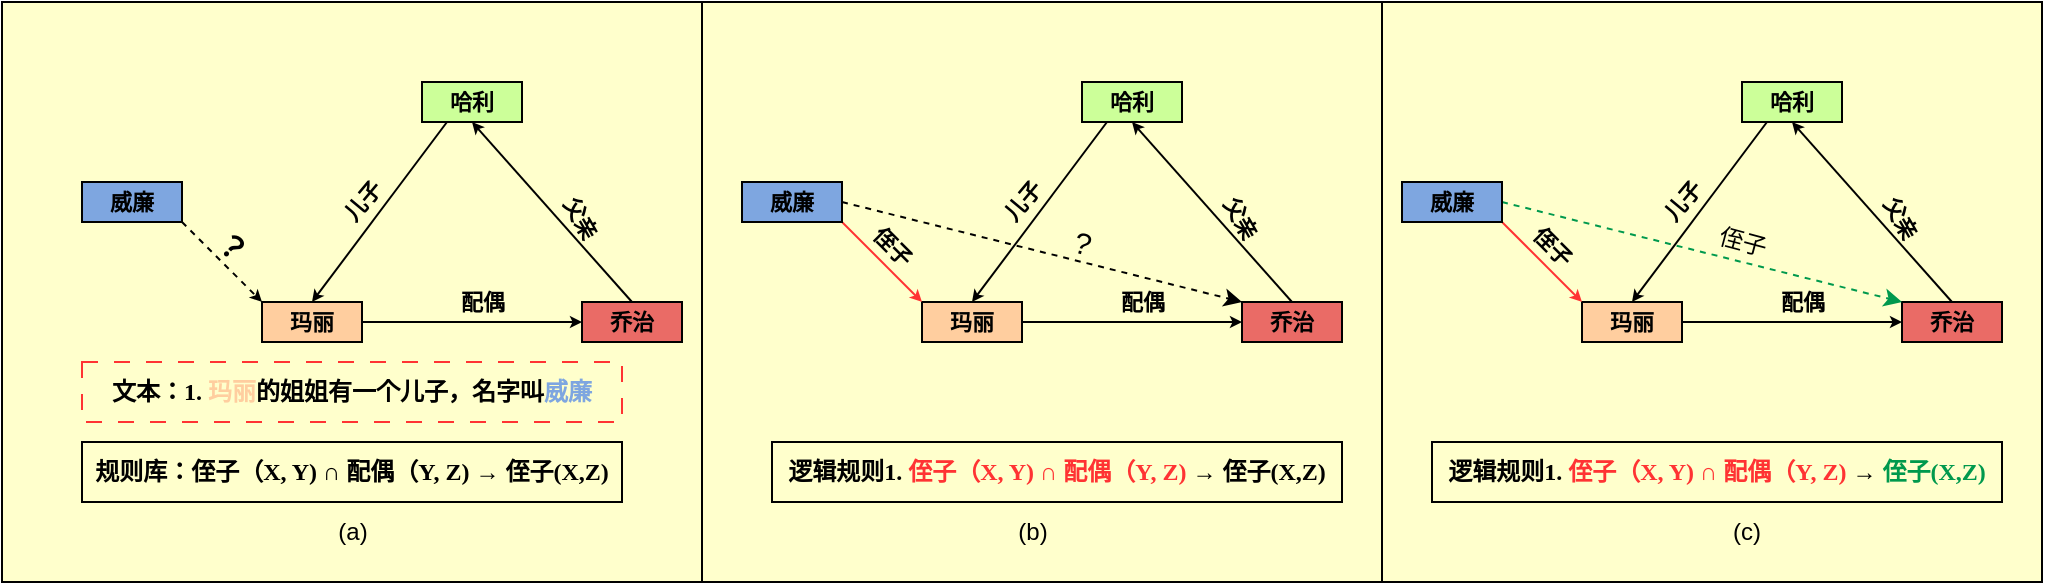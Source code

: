 <mxfile version="26.0.16">
  <diagram name="第 1 页" id="7BNkAPBlkhEjI7NNNy0N">
    <mxGraphModel dx="1018" dy="612" grid="1" gridSize="10" guides="1" tooltips="1" connect="1" arrows="1" fold="1" page="1" pageScale="1" pageWidth="827" pageHeight="1169" math="0" shadow="0">
      <root>
        <mxCell id="0" />
        <mxCell id="1" parent="0" />
        <mxCell id="Dud1PbT-B_5KXJvCq5s--25" value="" style="rounded=0;whiteSpace=wrap;html=1;fontStyle=1;fillColor=#FFFFCC;glass=0;fontFamily=Times New Roman;" vertex="1" parent="1">
          <mxGeometry x="10" y="80" width="350" height="290" as="geometry" />
        </mxCell>
        <mxCell id="Dud1PbT-B_5KXJvCq5s--26" style="edgeStyle=none;shape=connector;rounded=0;orthogonalLoop=1;jettySize=auto;html=1;exitX=0.5;exitY=0;exitDx=0;exitDy=0;entryX=0.5;entryY=1;entryDx=0;entryDy=0;strokeColor=default;align=center;verticalAlign=middle;fontFamily=Times New Roman;fontSize=11;fontColor=default;labelBackgroundColor=default;endArrow=classic;endSize=3;fontStyle=1" edge="1" source="Dud1PbT-B_5KXJvCq5s--30" target="Dud1PbT-B_5KXJvCq5s--46" parent="1">
          <mxGeometry relative="1" as="geometry" />
        </mxCell>
        <mxCell id="Dud1PbT-B_5KXJvCq5s--27" value="父亲" style="edgeLabel;html=1;align=center;verticalAlign=middle;resizable=0;points=[];fontFamily=Times New Roman;fontSize=11;fontColor=default;labelBackgroundColor=none;fontStyle=1;rotation=60;" vertex="1" connectable="0" parent="Dud1PbT-B_5KXJvCq5s--26">
          <mxGeometry x="0.038" y="2" relative="1" as="geometry">
            <mxPoint x="17" y="3" as="offset" />
          </mxGeometry>
        </mxCell>
        <mxCell id="Dud1PbT-B_5KXJvCq5s--30" value="乔治" style="rounded=0;whiteSpace=wrap;html=1;fontFamily=Times New Roman;fontSize=11;fontColor=default;labelBackgroundColor=none;fontStyle=1;fillColor=#EA6B66;" vertex="1" parent="1">
          <mxGeometry x="300" y="230" width="50" height="20" as="geometry" />
        </mxCell>
        <mxCell id="Dud1PbT-B_5KXJvCq5s--34" value="配偶" style="edgeStyle=none;shape=connector;rounded=0;orthogonalLoop=1;jettySize=auto;html=1;exitX=1;exitY=0.5;exitDx=0;exitDy=0;entryX=0;entryY=0.5;entryDx=0;entryDy=0;strokeColor=default;align=center;verticalAlign=middle;fontFamily=Times New Roman;fontSize=11;fontColor=default;labelBackgroundColor=none;endArrow=classic;endSize=3;fontStyle=1" edge="1" source="Dud1PbT-B_5KXJvCq5s--35" target="Dud1PbT-B_5KXJvCq5s--30" parent="1">
          <mxGeometry x="0.091" y="10" relative="1" as="geometry">
            <mxPoint as="offset" />
          </mxGeometry>
        </mxCell>
        <mxCell id="Dud1PbT-B_5KXJvCq5s--35" value="&lt;font&gt;&lt;span style=&quot;caret-color: rgb(255, 102, 102); color: rgb(0, 0, 0);&quot;&gt;玛丽&lt;/span&gt;&lt;/font&gt;" style="rounded=0;whiteSpace=wrap;html=1;fontFamily=Times New Roman;fontSize=11;fontColor=default;labelBackgroundColor=none;fontStyle=1;strokeColor=default;fillColor=#FFCE9F;" vertex="1" parent="1">
          <mxGeometry x="140" y="230" width="50" height="20" as="geometry" />
        </mxCell>
        <mxCell id="Dud1PbT-B_5KXJvCq5s--39" style="edgeStyle=none;shape=connector;rounded=0;orthogonalLoop=1;jettySize=auto;html=1;exitX=1;exitY=1;exitDx=0;exitDy=0;entryX=0;entryY=0;entryDx=0;entryDy=0;strokeColor=default;align=center;verticalAlign=middle;fontFamily=Times New Roman;fontSize=11;fontColor=default;labelBackgroundColor=default;endArrow=classic;endSize=3;fontStyle=1;dashed=1;" edge="1" source="Dud1PbT-B_5KXJvCq5s--43" target="Dud1PbT-B_5KXJvCq5s--35" parent="1">
          <mxGeometry relative="1" as="geometry" />
        </mxCell>
        <mxCell id="Dud1PbT-B_5KXJvCq5s--40" value="&lt;font style=&quot;font-size: 15px;&quot;&gt;？&lt;/font&gt;" style="edgeLabel;html=1;align=center;verticalAlign=middle;resizable=0;points=[];fontFamily=Times New Roman;fontSize=11;fontColor=default;labelBackgroundColor=none;fontStyle=1;rotation=40;" vertex="1" connectable="0" parent="Dud1PbT-B_5KXJvCq5s--39">
          <mxGeometry x="0.229" relative="1" as="geometry">
            <mxPoint y="-13" as="offset" />
          </mxGeometry>
        </mxCell>
        <mxCell id="Dud1PbT-B_5KXJvCq5s--43" value="威廉" style="rounded=0;whiteSpace=wrap;html=1;fontFamily=Times New Roman;fontSize=11;fontColor=default;labelBackgroundColor=none;fontStyle=1;fillColor=#7EA6E0;" vertex="1" parent="1">
          <mxGeometry x="50" y="170" width="50" height="20" as="geometry" />
        </mxCell>
        <mxCell id="Dud1PbT-B_5KXJvCq5s--44" style="edgeStyle=none;shape=connector;rounded=0;orthogonalLoop=1;jettySize=auto;html=1;exitX=0.25;exitY=1;exitDx=0;exitDy=0;entryX=0.5;entryY=0;entryDx=0;entryDy=0;strokeColor=default;align=center;verticalAlign=middle;fontFamily=Times New Roman;fontSize=11;fontColor=default;labelBackgroundColor=default;endArrow=classic;endSize=3;fontStyle=1" edge="1" source="Dud1PbT-B_5KXJvCq5s--46" target="Dud1PbT-B_5KXJvCq5s--35" parent="1">
          <mxGeometry relative="1" as="geometry" />
        </mxCell>
        <mxCell id="Dud1PbT-B_5KXJvCq5s--45" value="儿子" style="edgeLabel;html=1;align=center;verticalAlign=middle;resizable=0;points=[];fontFamily=Times New Roman;fontSize=11;fontColor=default;labelBackgroundColor=none;fontStyle=1;rotation=-50;" vertex="1" connectable="0" parent="Dud1PbT-B_5KXJvCq5s--44">
          <mxGeometry x="-0.075" y="-1" relative="1" as="geometry">
            <mxPoint x="-11" y="-1" as="offset" />
          </mxGeometry>
        </mxCell>
        <mxCell id="Dud1PbT-B_5KXJvCq5s--46" value="哈利" style="rounded=0;whiteSpace=wrap;html=1;fontFamily=Times New Roman;fontSize=11;fontColor=default;labelBackgroundColor=none;fontStyle=1;fillColor=#CCFF99;" vertex="1" parent="1">
          <mxGeometry x="220" y="120" width="50" height="20" as="geometry" />
        </mxCell>
        <mxCell id="Dud1PbT-B_5KXJvCq5s--74" value="" style="rounded=0;whiteSpace=wrap;html=1;fontStyle=1;fillColor=#FFFFCC;fontFamily=Times New Roman;" vertex="1" parent="1">
          <mxGeometry x="360" y="80" width="340" height="290" as="geometry" />
        </mxCell>
        <mxCell id="Dud1PbT-B_5KXJvCq5s--75" style="edgeStyle=none;shape=connector;rounded=0;orthogonalLoop=1;jettySize=auto;html=1;exitX=0.5;exitY=0;exitDx=0;exitDy=0;entryX=0.5;entryY=1;entryDx=0;entryDy=0;strokeColor=default;align=center;verticalAlign=middle;fontFamily=Times New Roman;fontSize=11;fontColor=default;labelBackgroundColor=default;endArrow=classic;endSize=3;fontStyle=1" edge="1" source="Dud1PbT-B_5KXJvCq5s--77" target="Dud1PbT-B_5KXJvCq5s--85" parent="1">
          <mxGeometry relative="1" as="geometry" />
        </mxCell>
        <mxCell id="Dud1PbT-B_5KXJvCq5s--76" value="父亲" style="edgeLabel;html=1;align=center;verticalAlign=middle;resizable=0;points=[];fontFamily=Times New Roman;fontSize=11;fontColor=default;labelBackgroundColor=none;fontStyle=1;rotation=60;" vertex="1" connectable="0" parent="Dud1PbT-B_5KXJvCq5s--75">
          <mxGeometry x="0.038" y="2" relative="1" as="geometry">
            <mxPoint x="17" y="3" as="offset" />
          </mxGeometry>
        </mxCell>
        <mxCell id="Dud1PbT-B_5KXJvCq5s--77" value="乔治" style="rounded=0;whiteSpace=wrap;html=1;fontFamily=Times New Roman;fontSize=11;fontColor=default;labelBackgroundColor=none;fontStyle=1;fillColor=#EA6B66;" vertex="1" parent="1">
          <mxGeometry x="630" y="230" width="50" height="20" as="geometry" />
        </mxCell>
        <mxCell id="Dud1PbT-B_5KXJvCq5s--78" value="配偶" style="edgeStyle=none;shape=connector;rounded=0;orthogonalLoop=1;jettySize=auto;html=1;exitX=1;exitY=0.5;exitDx=0;exitDy=0;entryX=0;entryY=0.5;entryDx=0;entryDy=0;strokeColor=default;align=center;verticalAlign=middle;fontFamily=Times New Roman;fontSize=11;fontColor=default;labelBackgroundColor=none;endArrow=classic;endSize=3;fontStyle=1" edge="1" source="Dud1PbT-B_5KXJvCq5s--79" target="Dud1PbT-B_5KXJvCq5s--77" parent="1">
          <mxGeometry x="0.091" y="10" relative="1" as="geometry">
            <mxPoint as="offset" />
          </mxGeometry>
        </mxCell>
        <mxCell id="Dud1PbT-B_5KXJvCq5s--79" value="&lt;font&gt;&lt;span style=&quot;caret-color: rgb(255, 102, 102); color: rgb(0, 0, 0);&quot;&gt;玛丽&lt;/span&gt;&lt;/font&gt;" style="rounded=0;whiteSpace=wrap;html=1;fontFamily=Times New Roman;fontSize=11;fontColor=default;labelBackgroundColor=none;fontStyle=1;strokeColor=default;fillColor=#FFCE9F;" vertex="1" parent="1">
          <mxGeometry x="470" y="230" width="50" height="20" as="geometry" />
        </mxCell>
        <mxCell id="Dud1PbT-B_5KXJvCq5s--80" style="edgeStyle=none;shape=connector;rounded=0;orthogonalLoop=1;jettySize=auto;html=1;exitX=1;exitY=1;exitDx=0;exitDy=0;entryX=0;entryY=0;entryDx=0;entryDy=0;strokeColor=#FF3333;align=center;verticalAlign=middle;fontFamily=Times New Roman;fontSize=11;fontColor=default;labelBackgroundColor=default;endArrow=classic;endSize=3;fontStyle=1;" edge="1" source="Dud1PbT-B_5KXJvCq5s--82" target="Dud1PbT-B_5KXJvCq5s--79" parent="1">
          <mxGeometry relative="1" as="geometry" />
        </mxCell>
        <mxCell id="Dud1PbT-B_5KXJvCq5s--81" value="&lt;span&gt;侄子&lt;/span&gt;" style="edgeLabel;html=1;align=center;verticalAlign=middle;resizable=0;points=[];fontFamily=Times New Roman;fontSize=11;fontColor=default;labelBackgroundColor=none;fontStyle=1;rotation=45;" vertex="1" connectable="0" parent="Dud1PbT-B_5KXJvCq5s--80">
          <mxGeometry x="0.229" relative="1" as="geometry">
            <mxPoint y="-13" as="offset" />
          </mxGeometry>
        </mxCell>
        <mxCell id="Dud1PbT-B_5KXJvCq5s--124" style="rounded=0;orthogonalLoop=1;jettySize=auto;html=1;exitX=1;exitY=0.5;exitDx=0;exitDy=0;entryX=0;entryY=0;entryDx=0;entryDy=0;dashed=1;labelBackgroundColor=none;" edge="1" parent="1" source="Dud1PbT-B_5KXJvCq5s--82" target="Dud1PbT-B_5KXJvCq5s--77">
          <mxGeometry relative="1" as="geometry" />
        </mxCell>
        <mxCell id="Dud1PbT-B_5KXJvCq5s--125" value="?" style="edgeLabel;html=1;align=center;verticalAlign=middle;resizable=0;points=[];labelBackgroundColor=none;rotation=15;fontSize=15;" vertex="1" connectable="0" parent="Dud1PbT-B_5KXJvCq5s--124">
          <mxGeometry x="0.161" y="-1" relative="1" as="geometry">
            <mxPoint x="4" y="-10" as="offset" />
          </mxGeometry>
        </mxCell>
        <mxCell id="Dud1PbT-B_5KXJvCq5s--82" value="威廉" style="rounded=0;whiteSpace=wrap;html=1;fontFamily=Times New Roman;fontSize=11;fontColor=default;labelBackgroundColor=none;fontStyle=1;fillColor=#7EA6E0;" vertex="1" parent="1">
          <mxGeometry x="380" y="170" width="50" height="20" as="geometry" />
        </mxCell>
        <mxCell id="Dud1PbT-B_5KXJvCq5s--83" style="edgeStyle=none;shape=connector;rounded=0;orthogonalLoop=1;jettySize=auto;html=1;exitX=0.25;exitY=1;exitDx=0;exitDy=0;entryX=0.5;entryY=0;entryDx=0;entryDy=0;strokeColor=default;align=center;verticalAlign=middle;fontFamily=Times New Roman;fontSize=11;fontColor=default;labelBackgroundColor=default;endArrow=classic;endSize=3;fontStyle=1" edge="1" source="Dud1PbT-B_5KXJvCq5s--85" target="Dud1PbT-B_5KXJvCq5s--79" parent="1">
          <mxGeometry relative="1" as="geometry" />
        </mxCell>
        <mxCell id="Dud1PbT-B_5KXJvCq5s--84" value="儿子" style="edgeLabel;html=1;align=center;verticalAlign=middle;resizable=0;points=[];fontFamily=Times New Roman;fontSize=11;fontColor=default;labelBackgroundColor=none;fontStyle=1;rotation=-50;" vertex="1" connectable="0" parent="Dud1PbT-B_5KXJvCq5s--83">
          <mxGeometry x="-0.075" y="-1" relative="1" as="geometry">
            <mxPoint x="-11" y="-1" as="offset" />
          </mxGeometry>
        </mxCell>
        <mxCell id="Dud1PbT-B_5KXJvCq5s--85" value="哈利" style="rounded=0;whiteSpace=wrap;html=1;fontFamily=Times New Roman;fontSize=11;fontColor=default;labelBackgroundColor=none;fontStyle=1;fillColor=#CCFF99;" vertex="1" parent="1">
          <mxGeometry x="550" y="120" width="50" height="20" as="geometry" />
        </mxCell>
        <mxCell id="Dud1PbT-B_5KXJvCq5s--110" value="&lt;b&gt;&lt;span style=&quot;color: rgb(0, 0, 0);&quot;&gt;文本：1. &lt;/span&gt;&lt;span style=&quot;color: rgb(255, 206, 159);&quot;&gt;玛丽&lt;/span&gt;的姐姐有一个儿子，名字叫&lt;span style=&quot;color: rgb(126, 166, 224);&quot;&gt;威廉&lt;/span&gt;&lt;/b&gt;" style="text;html=1;align=center;verticalAlign=middle;whiteSpace=wrap;rounded=0;strokeColor=#FF3333;dashed=1;dashPattern=8 8;strokeWidth=1;fontFamily=Times New Roman;" vertex="1" parent="1">
          <mxGeometry x="50" y="260" width="270" height="30" as="geometry" />
        </mxCell>
        <mxCell id="Dud1PbT-B_5KXJvCq5s--111" value="&lt;b&gt;&lt;span style=&quot;color: rgb(0, 0, 0);&quot;&gt;逻辑规则1.&amp;nbsp;&lt;/span&gt;&lt;/b&gt;&lt;b&gt;&lt;span style=&quot;color: rgb(255, 51, 51);&quot;&gt;侄子（X, Y) ∩ 配偶（Y, Z)&lt;/span&gt;&amp;nbsp;&lt;span style=&quot;text-align: start;&quot;&gt;→ 侄子(X,Z)&lt;/span&gt;&lt;/b&gt;" style="text;html=1;align=center;verticalAlign=middle;whiteSpace=wrap;rounded=0;strokeColor=default;strokeWidth=1;fontFamily=Times New Roman;" vertex="1" parent="1">
          <mxGeometry x="395" y="300" width="285" height="30" as="geometry" />
        </mxCell>
        <mxCell id="Dud1PbT-B_5KXJvCq5s--113" value="&lt;font face=&quot;Times New Roman&quot;&gt;&lt;b&gt;规则库：侄子（X, Y) ∩ 配偶（Y, Z)&amp;nbsp;&lt;span style=&quot;text-align: start;&quot;&gt;→ 侄子(X,Z)&lt;/span&gt;&lt;/b&gt;&lt;/font&gt;" style="text;html=1;align=center;verticalAlign=middle;whiteSpace=wrap;rounded=0;strokeColor=default;strokeWidth=1;fontFamily=Times New Roman;" vertex="1" parent="1">
          <mxGeometry x="50" y="300" width="270" height="30" as="geometry" />
        </mxCell>
        <mxCell id="Dud1PbT-B_5KXJvCq5s--127" value="" style="rounded=0;whiteSpace=wrap;html=1;fontStyle=1;fillColor=#FFFFCC;fontFamily=Times New Roman;" vertex="1" parent="1">
          <mxGeometry x="700" y="80" width="330" height="290" as="geometry" />
        </mxCell>
        <mxCell id="Dud1PbT-B_5KXJvCq5s--128" style="edgeStyle=none;shape=connector;rounded=0;orthogonalLoop=1;jettySize=auto;html=1;exitX=0.5;exitY=0;exitDx=0;exitDy=0;entryX=0.5;entryY=1;entryDx=0;entryDy=0;strokeColor=default;align=center;verticalAlign=middle;fontFamily=Times New Roman;fontSize=11;fontColor=default;labelBackgroundColor=default;endArrow=classic;endSize=3;fontStyle=1" edge="1" source="Dud1PbT-B_5KXJvCq5s--130" target="Dud1PbT-B_5KXJvCq5s--140" parent="1">
          <mxGeometry relative="1" as="geometry" />
        </mxCell>
        <mxCell id="Dud1PbT-B_5KXJvCq5s--129" value="父亲" style="edgeLabel;html=1;align=center;verticalAlign=middle;resizable=0;points=[];fontFamily=Times New Roman;fontSize=11;fontColor=default;labelBackgroundColor=none;fontStyle=1;rotation=60;" vertex="1" connectable="0" parent="Dud1PbT-B_5KXJvCq5s--128">
          <mxGeometry x="0.038" y="2" relative="1" as="geometry">
            <mxPoint x="17" y="3" as="offset" />
          </mxGeometry>
        </mxCell>
        <mxCell id="Dud1PbT-B_5KXJvCq5s--130" value="乔治" style="rounded=0;whiteSpace=wrap;html=1;fontFamily=Times New Roman;fontSize=11;fontColor=default;labelBackgroundColor=none;fontStyle=1;fillColor=#EA6B66;" vertex="1" parent="1">
          <mxGeometry x="960" y="230" width="50" height="20" as="geometry" />
        </mxCell>
        <mxCell id="Dud1PbT-B_5KXJvCq5s--131" value="配偶" style="edgeStyle=none;shape=connector;rounded=0;orthogonalLoop=1;jettySize=auto;html=1;exitX=1;exitY=0.5;exitDx=0;exitDy=0;entryX=0;entryY=0.5;entryDx=0;entryDy=0;strokeColor=default;align=center;verticalAlign=middle;fontFamily=Times New Roman;fontSize=11;fontColor=default;labelBackgroundColor=none;endArrow=classic;endSize=3;fontStyle=1" edge="1" source="Dud1PbT-B_5KXJvCq5s--132" target="Dud1PbT-B_5KXJvCq5s--130" parent="1">
          <mxGeometry x="0.091" y="10" relative="1" as="geometry">
            <mxPoint as="offset" />
          </mxGeometry>
        </mxCell>
        <mxCell id="Dud1PbT-B_5KXJvCq5s--132" value="&lt;font&gt;&lt;span style=&quot;caret-color: rgb(255, 102, 102); color: rgb(0, 0, 0);&quot;&gt;玛丽&lt;/span&gt;&lt;/font&gt;" style="rounded=0;whiteSpace=wrap;html=1;fontFamily=Times New Roman;fontSize=11;fontColor=default;labelBackgroundColor=none;fontStyle=1;strokeColor=default;fillColor=#FFCE9F;" vertex="1" parent="1">
          <mxGeometry x="800" y="230" width="50" height="20" as="geometry" />
        </mxCell>
        <mxCell id="Dud1PbT-B_5KXJvCq5s--133" style="edgeStyle=none;shape=connector;rounded=0;orthogonalLoop=1;jettySize=auto;html=1;exitX=1;exitY=1;exitDx=0;exitDy=0;entryX=0;entryY=0;entryDx=0;entryDy=0;strokeColor=#FF3333;align=center;verticalAlign=middle;fontFamily=Times New Roman;fontSize=11;fontColor=default;labelBackgroundColor=default;endArrow=classic;endSize=3;fontStyle=1;" edge="1" source="Dud1PbT-B_5KXJvCq5s--137" target="Dud1PbT-B_5KXJvCq5s--132" parent="1">
          <mxGeometry relative="1" as="geometry" />
        </mxCell>
        <mxCell id="Dud1PbT-B_5KXJvCq5s--134" value="&lt;span&gt;侄子&lt;/span&gt;" style="edgeLabel;html=1;align=center;verticalAlign=middle;resizable=0;points=[];fontFamily=Times New Roman;fontSize=11;fontColor=default;labelBackgroundColor=none;fontStyle=1;rotation=45;" vertex="1" connectable="0" parent="Dud1PbT-B_5KXJvCq5s--133">
          <mxGeometry x="0.229" relative="1" as="geometry">
            <mxPoint y="-13" as="offset" />
          </mxGeometry>
        </mxCell>
        <mxCell id="Dud1PbT-B_5KXJvCq5s--135" style="rounded=0;orthogonalLoop=1;jettySize=auto;html=1;exitX=1;exitY=0.5;exitDx=0;exitDy=0;entryX=0;entryY=0;entryDx=0;entryDy=0;dashed=1;labelBackgroundColor=none;strokeColor=#00994D;" edge="1" source="Dud1PbT-B_5KXJvCq5s--137" target="Dud1PbT-B_5KXJvCq5s--130" parent="1">
          <mxGeometry relative="1" as="geometry" />
        </mxCell>
        <mxCell id="Dud1PbT-B_5KXJvCq5s--136" value="侄子" style="edgeLabel;html=1;align=center;verticalAlign=middle;resizable=0;points=[];labelBackgroundColor=none;rotation=15;fontSize=12;fontFamily=Times New Roman;" vertex="1" connectable="0" parent="Dud1PbT-B_5KXJvCq5s--135">
          <mxGeometry x="0.161" y="-1" relative="1" as="geometry">
            <mxPoint x="4" y="-10" as="offset" />
          </mxGeometry>
        </mxCell>
        <mxCell id="Dud1PbT-B_5KXJvCq5s--137" value="威廉" style="rounded=0;whiteSpace=wrap;html=1;fontFamily=Times New Roman;fontSize=11;fontColor=default;labelBackgroundColor=none;fontStyle=1;fillColor=#7EA6E0;" vertex="1" parent="1">
          <mxGeometry x="710" y="170" width="50" height="20" as="geometry" />
        </mxCell>
        <mxCell id="Dud1PbT-B_5KXJvCq5s--138" style="edgeStyle=none;shape=connector;rounded=0;orthogonalLoop=1;jettySize=auto;html=1;exitX=0.25;exitY=1;exitDx=0;exitDy=0;entryX=0.5;entryY=0;entryDx=0;entryDy=0;strokeColor=default;align=center;verticalAlign=middle;fontFamily=Times New Roman;fontSize=11;fontColor=default;labelBackgroundColor=default;endArrow=classic;endSize=3;fontStyle=1" edge="1" source="Dud1PbT-B_5KXJvCq5s--140" target="Dud1PbT-B_5KXJvCq5s--132" parent="1">
          <mxGeometry relative="1" as="geometry" />
        </mxCell>
        <mxCell id="Dud1PbT-B_5KXJvCq5s--139" value="儿子" style="edgeLabel;html=1;align=center;verticalAlign=middle;resizable=0;points=[];fontFamily=Times New Roman;fontSize=11;fontColor=default;labelBackgroundColor=none;fontStyle=1;rotation=-50;" vertex="1" connectable="0" parent="Dud1PbT-B_5KXJvCq5s--138">
          <mxGeometry x="-0.075" y="-1" relative="1" as="geometry">
            <mxPoint x="-11" y="-1" as="offset" />
          </mxGeometry>
        </mxCell>
        <mxCell id="Dud1PbT-B_5KXJvCq5s--140" value="哈利" style="rounded=0;whiteSpace=wrap;html=1;fontFamily=Times New Roman;fontSize=11;fontColor=default;labelBackgroundColor=none;fontStyle=1;fillColor=#CCFF99;" vertex="1" parent="1">
          <mxGeometry x="880" y="120" width="50" height="20" as="geometry" />
        </mxCell>
        <mxCell id="Dud1PbT-B_5KXJvCq5s--141" value="&lt;b&gt;&lt;span style=&quot;color: rgb(0, 0, 0);&quot;&gt;逻辑规则1.&amp;nbsp;&lt;/span&gt;&lt;/b&gt;&lt;b&gt;&lt;span style=&quot;color: rgb(255, 51, 51);&quot;&gt;侄子（X, Y) ∩ 配偶（Y, Z)&lt;/span&gt;&amp;nbsp;&lt;span style=&quot;text-align: start;&quot;&gt;→ &lt;span style=&quot;color: rgb(0, 153, 77);&quot;&gt;侄子(X,Z)&lt;/span&gt;&lt;/span&gt;&lt;/b&gt;" style="text;html=1;align=center;verticalAlign=middle;whiteSpace=wrap;rounded=0;strokeColor=default;strokeWidth=1;fontFamily=Times New Roman;" vertex="1" parent="1">
          <mxGeometry x="725" y="300" width="285" height="30" as="geometry" />
        </mxCell>
        <mxCell id="Dud1PbT-B_5KXJvCq5s--144" value="(a)" style="text;html=1;align=center;verticalAlign=middle;whiteSpace=wrap;rounded=0;" vertex="1" parent="1">
          <mxGeometry x="152.5" y="340" width="65" height="10" as="geometry" />
        </mxCell>
        <mxCell id="Dud1PbT-B_5KXJvCq5s--146" value="(b)" style="text;html=1;align=center;verticalAlign=middle;whiteSpace=wrap;rounded=0;" vertex="1" parent="1">
          <mxGeometry x="492.5" y="340" width="65" height="10" as="geometry" />
        </mxCell>
        <mxCell id="Dud1PbT-B_5KXJvCq5s--147" value="(c)" style="text;html=1;align=center;verticalAlign=middle;whiteSpace=wrap;rounded=0;" vertex="1" parent="1">
          <mxGeometry x="850" y="340" width="65" height="10" as="geometry" />
        </mxCell>
      </root>
    </mxGraphModel>
  </diagram>
</mxfile>
